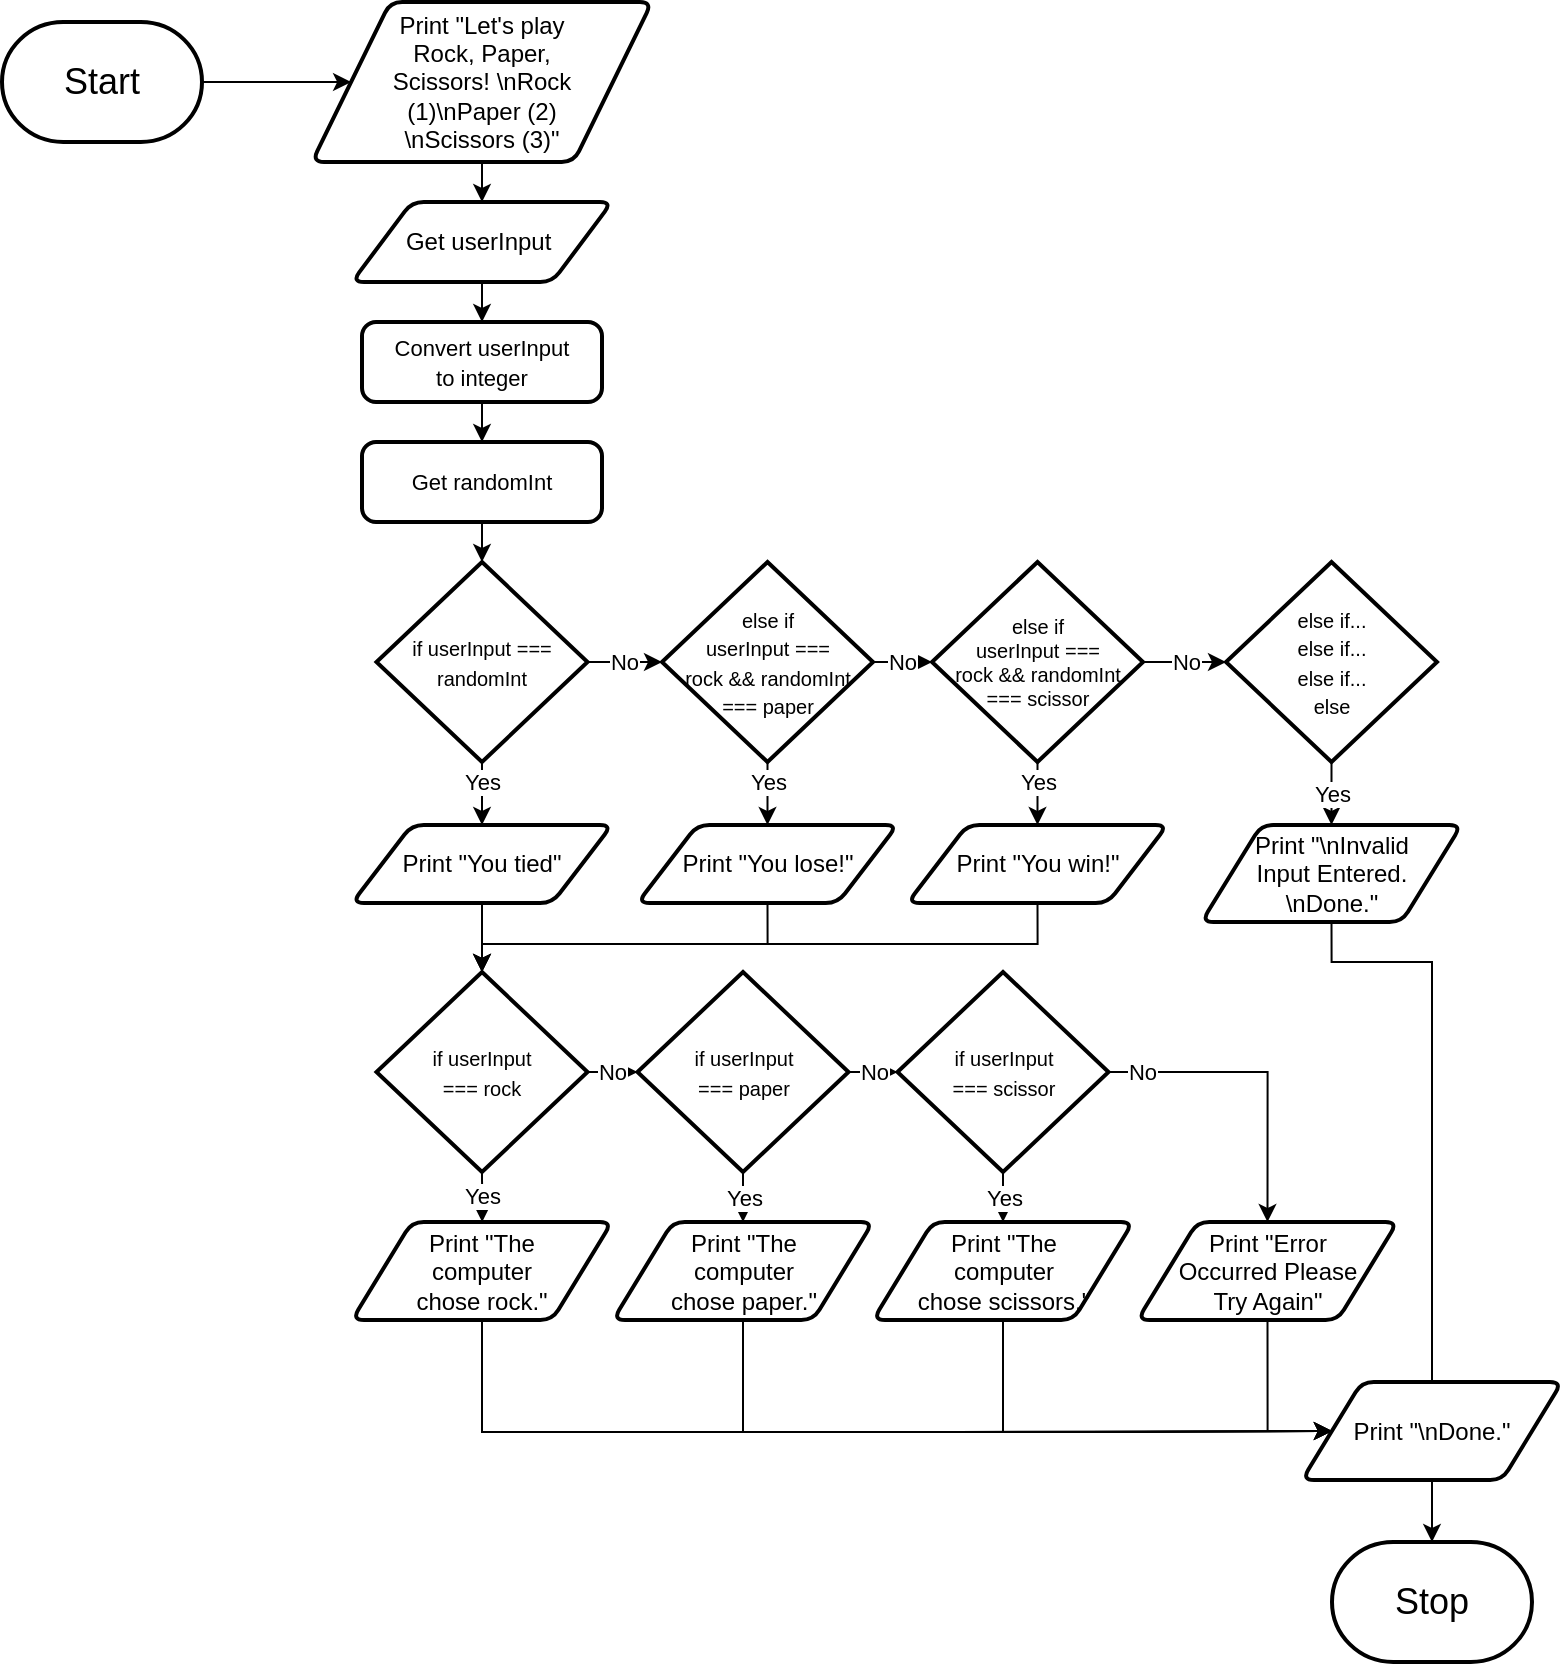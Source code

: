 <mxfile>
    <diagram id="b1xt6cmgWp9BjfgMNRci" name="Page-1">
        <mxGraphModel dx="1222" dy="1022" grid="1" gridSize="10" guides="1" tooltips="1" connect="1" arrows="1" fold="1" page="1" pageScale="1" pageWidth="827" pageHeight="1169" math="0" shadow="0">
            <root>
                <mxCell id="0"/>
                <mxCell id="1" parent="0"/>
                <mxCell id="3" style="edgeStyle=orthogonalEdgeStyle;rounded=0;orthogonalLoop=1;jettySize=auto;html=1;exitX=1;exitY=0.5;exitDx=0;exitDy=0;exitPerimeter=0;" edge="1" parent="1" source="4" target="18">
                    <mxGeometry relative="1" as="geometry">
                        <mxPoint x="160" y="210" as="targetPoint"/>
                    </mxGeometry>
                </mxCell>
                <mxCell id="4" value="&lt;font style=&quot;font-size: 18px&quot;&gt;Start&lt;/font&gt;" style="strokeWidth=2;html=1;shape=mxgraph.flowchart.terminator;whiteSpace=wrap;" vertex="1" parent="1">
                    <mxGeometry x="110" y="90" width="100" height="60" as="geometry"/>
                </mxCell>
                <mxCell id="5" style="edgeStyle=orthogonalEdgeStyle;rounded=0;orthogonalLoop=1;jettySize=auto;html=1;exitX=0.5;exitY=1;exitDx=0;exitDy=0;entryX=0.5;entryY=0;entryDx=0;entryDy=0;" edge="1" parent="1" source="7">
                    <mxGeometry relative="1" as="geometry">
                        <mxPoint x="350" y="300" as="targetPoint"/>
                    </mxGeometry>
                </mxCell>
                <mxCell id="6" style="edgeStyle=orthogonalEdgeStyle;rounded=0;orthogonalLoop=1;jettySize=auto;html=1;exitX=0.5;exitY=1;exitDx=0;exitDy=0;entryX=0.5;entryY=0;entryDx=0;entryDy=0;" edge="1" parent="1" source="7" target="19">
                    <mxGeometry relative="1" as="geometry"/>
                </mxCell>
                <mxCell id="7" value="Get userInput&amp;nbsp;" style="shape=parallelogram;html=1;strokeWidth=2;perimeter=parallelogramPerimeter;whiteSpace=wrap;rounded=1;arcSize=12;size=0.23;" vertex="1" parent="1">
                    <mxGeometry x="285" y="180" width="130" height="40" as="geometry"/>
                </mxCell>
                <mxCell id="8" style="edgeStyle=orthogonalEdgeStyle;rounded=0;orthogonalLoop=1;jettySize=auto;html=1;exitX=0.5;exitY=1;exitDx=0;exitDy=0;" edge="1" parent="1">
                    <mxGeometry relative="1" as="geometry">
                        <mxPoint x="665" y="350" as="sourcePoint"/>
                        <mxPoint x="665" y="350" as="targetPoint"/>
                    </mxGeometry>
                </mxCell>
                <mxCell id="9" value="Yes" style="edgeStyle=orthogonalEdgeStyle;rounded=0;orthogonalLoop=1;jettySize=auto;html=1;exitX=0.5;exitY=1;exitDx=0;exitDy=0;exitPerimeter=0;entryX=0.5;entryY=0;entryDx=0;entryDy=0;" edge="1" parent="1" source="11" target="27">
                    <mxGeometry x="-0.365" relative="1" as="geometry">
                        <mxPoint as="offset"/>
                    </mxGeometry>
                </mxCell>
                <mxCell id="10" value="No" style="edgeStyle=orthogonalEdgeStyle;rounded=0;orthogonalLoop=1;jettySize=auto;html=1;exitX=1;exitY=0.5;exitDx=0;exitDy=0;exitPerimeter=0;entryX=0;entryY=0.5;entryDx=0;entryDy=0;entryPerimeter=0;" edge="1" parent="1" source="11" target="14">
                    <mxGeometry x="-0.017" relative="1" as="geometry">
                        <mxPoint as="offset"/>
                    </mxGeometry>
                </mxCell>
                <mxCell id="11" value="&lt;span style=&quot;font-size: 10px;&quot;&gt;else if &lt;br&gt;userInput === &lt;br&gt;rock &amp;amp;&amp;amp; randomInt &lt;br&gt;=== paper&lt;br&gt;&lt;/span&gt;" style="strokeWidth=2;html=1;shape=mxgraph.flowchart.decision;whiteSpace=wrap;align=center;" vertex="1" parent="1">
                    <mxGeometry x="440" y="360" width="105.5" height="100" as="geometry"/>
                </mxCell>
                <mxCell id="12" value="&lt;font style=&quot;font-size: 18px&quot;&gt;Stop&lt;/font&gt;" style="strokeWidth=2;html=1;shape=mxgraph.flowchart.terminator;whiteSpace=wrap;" vertex="1" parent="1">
                    <mxGeometry x="775" y="850" width="100" height="60" as="geometry"/>
                </mxCell>
                <mxCell id="13" value="No" style="edgeStyle=orthogonalEdgeStyle;rounded=0;orthogonalLoop=1;jettySize=auto;html=1;exitX=1;exitY=0.5;exitDx=0;exitDy=0;exitPerimeter=0;entryX=0;entryY=0.5;entryDx=0;entryDy=0;entryPerimeter=0;" edge="1" parent="1" source="14" target="16">
                    <mxGeometry relative="1" as="geometry"/>
                </mxCell>
                <mxCell id="14" value="&lt;font style=&quot;font-size: 10px;&quot;&gt;&lt;div&gt;else if&lt;/div&gt;&lt;div&gt;userInput ===&lt;/div&gt;&lt;div&gt;rock &amp;amp;&amp;amp; randomInt&lt;/div&gt;&lt;div&gt;=== scissor&lt;/div&gt;&lt;/font&gt;" style="strokeWidth=2;html=1;shape=mxgraph.flowchart.decision;whiteSpace=wrap;" vertex="1" parent="1">
                    <mxGeometry x="575" y="360" width="105.5" height="100" as="geometry"/>
                </mxCell>
                <mxCell id="15" value="Yes" style="edgeStyle=orthogonalEdgeStyle;rounded=0;orthogonalLoop=1;jettySize=auto;html=1;exitX=0.5;exitY=1;exitDx=0;exitDy=0;exitPerimeter=0;entryX=0.5;entryY=0;entryDx=0;entryDy=0;" edge="1" parent="1" source="16" target="32">
                    <mxGeometry relative="1" as="geometry">
                        <mxPoint x="774.75" y="491.5" as="targetPoint"/>
                    </mxGeometry>
                </mxCell>
                <mxCell id="16" value="&lt;span style=&quot;font-size: 10px;&quot;&gt;else if...&lt;br&gt;else if... &lt;br&gt;else if...&lt;br&gt;else&lt;br&gt;&lt;/span&gt;" style="strokeWidth=2;html=1;shape=mxgraph.flowchart.decision;whiteSpace=wrap;" vertex="1" parent="1">
                    <mxGeometry x="722" y="360" width="105.5" height="100" as="geometry"/>
                </mxCell>
                <mxCell id="17" style="edgeStyle=orthogonalEdgeStyle;rounded=0;orthogonalLoop=1;jettySize=auto;html=1;exitX=0.5;exitY=1;exitDx=0;exitDy=0;entryX=0.5;entryY=0;entryDx=0;entryDy=0;" edge="1" parent="1" source="18" target="7">
                    <mxGeometry relative="1" as="geometry"/>
                </mxCell>
                <mxCell id="18" value="Print &quot;&lt;span style=&quot;background-color: initial; font-size: 12px;&quot;&gt;Let's play &lt;br&gt;Rock, Paper, &lt;br&gt;Scissors! \n&lt;/span&gt;&lt;span style=&quot;background-color: initial;&quot;&gt;Rock &lt;br&gt;(1)\nPaper (2)&lt;br&gt;\nScissors (3)&quot;&lt;/span&gt;&lt;span style=&quot;background-color: initial; font-size: 12px;&quot;&gt;&lt;br&gt;&lt;/span&gt;" style="shape=parallelogram;html=1;strokeWidth=2;perimeter=parallelogramPerimeter;whiteSpace=wrap;rounded=1;arcSize=12;size=0.23;" vertex="1" parent="1">
                    <mxGeometry x="265" y="80" width="170" height="80" as="geometry"/>
                </mxCell>
                <mxCell id="19" value="&lt;span style=&quot;font-size: 11px&quot;&gt;Co&lt;/span&gt;&lt;font style=&quot;font-size: 11px&quot;&gt;nvert&amp;nbsp;&lt;span id=&quot;docs-internal-guid-adf32fb2-7fff-c617-634c-70962569ef87&quot;&gt;&lt;span style=&quot;background-color: transparent ; vertical-align: baseline&quot;&gt;userInput&lt;br&gt;to integer&lt;/span&gt;&lt;/span&gt;&lt;/font&gt;" style="rounded=1;whiteSpace=wrap;html=1;absoluteArcSize=1;arcSize=14;strokeWidth=2;" vertex="1" parent="1">
                    <mxGeometry x="290" y="240" width="120" height="40" as="geometry"/>
                </mxCell>
                <mxCell id="20" style="edgeStyle=orthogonalEdgeStyle;rounded=0;orthogonalLoop=1;jettySize=auto;html=1;exitX=0.5;exitY=1;exitDx=0;exitDy=0;entryX=0.5;entryY=0;entryDx=0;entryDy=0;entryPerimeter=0;" edge="1" parent="1" target="23">
                    <mxGeometry relative="1" as="geometry">
                        <mxPoint x="350" y="340" as="sourcePoint"/>
                    </mxGeometry>
                </mxCell>
                <mxCell id="21" value="Yes" style="edgeStyle=orthogonalEdgeStyle;rounded=0;orthogonalLoop=1;jettySize=auto;html=1;exitX=0.5;exitY=1;exitDx=0;exitDy=0;exitPerimeter=0;entryX=0.5;entryY=0;entryDx=0;entryDy=0;" edge="1" parent="1" source="23" target="25">
                    <mxGeometry x="-0.365" relative="1" as="geometry">
                        <mxPoint x="349.556" y="490" as="targetPoint"/>
                        <mxPoint as="offset"/>
                    </mxGeometry>
                </mxCell>
                <mxCell id="22" value="No" style="edgeStyle=orthogonalEdgeStyle;rounded=0;orthogonalLoop=1;jettySize=auto;html=1;exitX=1;exitY=0.5;exitDx=0;exitDy=0;exitPerimeter=0;entryX=0;entryY=0.5;entryDx=0;entryDy=0;entryPerimeter=0;" edge="1" parent="1" source="23" target="11">
                    <mxGeometry relative="1" as="geometry">
                        <mxPoint x="460" y="410" as="targetPoint"/>
                    </mxGeometry>
                </mxCell>
                <mxCell id="23" value="&lt;span style=&quot;font-size: 10px;&quot;&gt;if userInput === randomInt&lt;/span&gt;" style="strokeWidth=2;html=1;shape=mxgraph.flowchart.decision;whiteSpace=wrap;" vertex="1" parent="1">
                    <mxGeometry x="297.25" y="360" width="105.5" height="100" as="geometry"/>
                </mxCell>
                <mxCell id="24" style="edgeStyle=orthogonalEdgeStyle;rounded=0;orthogonalLoop=1;jettySize=auto;html=1;exitX=0.5;exitY=1;exitDx=0;exitDy=0;entryX=0.5;entryY=0;entryDx=0;entryDy=0;entryPerimeter=0;" edge="1" parent="1" source="25" target="35">
                    <mxGeometry relative="1" as="geometry">
                        <mxPoint x="350.333" y="600" as="targetPoint"/>
                    </mxGeometry>
                </mxCell>
                <mxCell id="25" value="Print &quot;You tied&quot;" style="shape=parallelogram;html=1;strokeWidth=2;perimeter=parallelogramPerimeter;whiteSpace=wrap;rounded=1;arcSize=12;size=0.23;" vertex="1" parent="1">
                    <mxGeometry x="285" y="491.5" width="130" height="39" as="geometry"/>
                </mxCell>
                <mxCell id="26" style="edgeStyle=orthogonalEdgeStyle;rounded=0;orthogonalLoop=1;jettySize=auto;html=1;exitX=0.5;exitY=1;exitDx=0;exitDy=0;" edge="1" parent="1" source="27" target="35">
                    <mxGeometry relative="1" as="geometry">
                        <Array as="points">
                            <mxPoint x="493" y="551"/>
                            <mxPoint x="350" y="551"/>
                        </Array>
                    </mxGeometry>
                </mxCell>
                <mxCell id="27" value="Print &quot;You lose!&quot;" style="shape=parallelogram;html=1;strokeWidth=2;perimeter=parallelogramPerimeter;whiteSpace=wrap;rounded=1;arcSize=12;size=0.23;" vertex="1" parent="1">
                    <mxGeometry x="427.75" y="491.5" width="130" height="39" as="geometry"/>
                </mxCell>
                <mxCell id="28" value="Yes" style="edgeStyle=orthogonalEdgeStyle;rounded=0;orthogonalLoop=1;jettySize=auto;html=1;exitX=0.5;exitY=1;exitDx=0;exitDy=0;exitPerimeter=0;entryX=0.5;entryY=0;entryDx=0;entryDy=0;" edge="1" parent="1" source="14" target="30">
                    <mxGeometry x="-0.365" relative="1" as="geometry">
                        <mxPoint x="502.75" y="470.0" as="sourcePoint"/>
                        <mxPoint x="502.75" y="501.5" as="targetPoint"/>
                        <mxPoint as="offset"/>
                    </mxGeometry>
                </mxCell>
                <mxCell id="29" style="edgeStyle=orthogonalEdgeStyle;rounded=0;orthogonalLoop=1;jettySize=auto;html=1;exitX=0.5;exitY=1;exitDx=0;exitDy=0;entryX=0.5;entryY=0;entryDx=0;entryDy=0;entryPerimeter=0;" edge="1" parent="1" source="30" target="35">
                    <mxGeometry relative="1" as="geometry">
                        <Array as="points">
                            <mxPoint x="628" y="551"/>
                            <mxPoint x="350" y="551"/>
                        </Array>
                    </mxGeometry>
                </mxCell>
                <mxCell id="30" value="Print &quot;You win!&quot;" style="shape=parallelogram;html=1;strokeWidth=2;perimeter=parallelogramPerimeter;whiteSpace=wrap;rounded=1;arcSize=12;size=0.23;" vertex="1" parent="1">
                    <mxGeometry x="562.75" y="491.5" width="130" height="39" as="geometry"/>
                </mxCell>
                <mxCell id="31" style="edgeStyle=orthogonalEdgeStyle;rounded=0;orthogonalLoop=1;jettySize=auto;html=1;exitX=0.5;exitY=1;exitDx=0;exitDy=0;" edge="1" parent="1" source="32" target="12">
                    <mxGeometry relative="1" as="geometry">
                        <Array as="points">
                            <mxPoint x="775" y="560"/>
                            <mxPoint x="825" y="560"/>
                        </Array>
                    </mxGeometry>
                </mxCell>
                <mxCell id="32" value="Print &quot;\nInvalid &lt;br&gt;Input Entered.&lt;br&gt;\nDone.&quot;" style="shape=parallelogram;html=1;strokeWidth=2;perimeter=parallelogramPerimeter;whiteSpace=wrap;rounded=1;arcSize=12;size=0.23;" vertex="1" parent="1">
                    <mxGeometry x="709.75" y="491.5" width="130" height="48.5" as="geometry"/>
                </mxCell>
                <mxCell id="33" value="Yes" style="edgeStyle=orthogonalEdgeStyle;rounded=0;orthogonalLoop=1;jettySize=auto;html=1;exitX=0.5;exitY=1;exitDx=0;exitDy=0;exitPerimeter=0;" edge="1" parent="1" source="35">
                    <mxGeometry relative="1" as="geometry">
                        <mxPoint x="350.091" y="690" as="targetPoint"/>
                    </mxGeometry>
                </mxCell>
                <mxCell id="34" value="No" style="edgeStyle=orthogonalEdgeStyle;rounded=0;orthogonalLoop=1;jettySize=auto;html=1;exitX=1;exitY=0.5;exitDx=0;exitDy=0;exitPerimeter=0;" edge="1" parent="1" source="35" target="38">
                    <mxGeometry relative="1" as="geometry"/>
                </mxCell>
                <mxCell id="35" value="&lt;span style=&quot;font-size: 10px;&quot;&gt;if userInput &lt;br&gt;=== rock&lt;/span&gt;" style="strokeWidth=2;html=1;shape=mxgraph.flowchart.decision;whiteSpace=wrap;" vertex="1" parent="1">
                    <mxGeometry x="297.25" y="565" width="105.5" height="100" as="geometry"/>
                </mxCell>
                <mxCell id="36" value="Yes" style="edgeStyle=orthogonalEdgeStyle;rounded=0;orthogonalLoop=1;jettySize=auto;html=1;exitX=0.5;exitY=1;exitDx=0;exitDy=0;exitPerimeter=0;entryX=0.5;entryY=0;entryDx=0;entryDy=0;" edge="1" parent="1" source="38" target="45">
                    <mxGeometry relative="1" as="geometry"/>
                </mxCell>
                <mxCell id="37" value="No" style="edgeStyle=orthogonalEdgeStyle;rounded=0;orthogonalLoop=1;jettySize=auto;html=1;exitX=1;exitY=0.5;exitDx=0;exitDy=0;exitPerimeter=0;entryX=0;entryY=0.5;entryDx=0;entryDy=0;entryPerimeter=0;" edge="1" parent="1" source="38" target="41">
                    <mxGeometry relative="1" as="geometry"/>
                </mxCell>
                <mxCell id="38" value="&lt;span style=&quot;font-size: 10px;&quot;&gt;if userInput &lt;br&gt;=== paper&lt;/span&gt;" style="strokeWidth=2;html=1;shape=mxgraph.flowchart.decision;whiteSpace=wrap;" vertex="1" parent="1">
                    <mxGeometry x="427.75" y="565" width="105.5" height="100" as="geometry"/>
                </mxCell>
                <mxCell id="39" value="Yes" style="edgeStyle=orthogonalEdgeStyle;rounded=0;orthogonalLoop=1;jettySize=auto;html=1;exitX=0.5;exitY=1;exitDx=0;exitDy=0;exitPerimeter=0;entryX=0.5;entryY=0;entryDx=0;entryDy=0;" edge="1" parent="1" source="41" target="47">
                    <mxGeometry relative="1" as="geometry"/>
                </mxCell>
                <mxCell id="40" value="No" style="edgeStyle=orthogonalEdgeStyle;rounded=0;orthogonalLoop=1;jettySize=auto;html=1;exitX=1;exitY=0.5;exitDx=0;exitDy=0;exitPerimeter=0;entryX=0.5;entryY=0;entryDx=0;entryDy=0;" edge="1" parent="1" source="41" target="49">
                    <mxGeometry x="-0.783" relative="1" as="geometry">
                        <mxPoint x="690" y="615.0" as="targetPoint"/>
                        <mxPoint as="offset"/>
                    </mxGeometry>
                </mxCell>
                <mxCell id="41" value="&lt;span style=&quot;font-size: 10px;&quot;&gt;if userInput &lt;br&gt;=== scissor&lt;/span&gt;" style="strokeWidth=2;html=1;shape=mxgraph.flowchart.decision;whiteSpace=wrap;" vertex="1" parent="1">
                    <mxGeometry x="557.75" y="565" width="105.5" height="100" as="geometry"/>
                </mxCell>
                <mxCell id="42" style="edgeStyle=orthogonalEdgeStyle;rounded=0;orthogonalLoop=1;jettySize=auto;html=1;exitX=0.5;exitY=1;exitDx=0;exitDy=0;entryX=0;entryY=0.5;entryDx=0;entryDy=0;" edge="1" parent="1" source="43" target="50">
                    <mxGeometry relative="1" as="geometry">
                        <Array as="points">
                            <mxPoint x="350" y="795"/>
                            <mxPoint x="588" y="795"/>
                        </Array>
                    </mxGeometry>
                </mxCell>
                <mxCell id="43" value="Print &quot;The &lt;br&gt;computer &lt;br&gt;chose rock.&quot;" style="shape=parallelogram;html=1;strokeWidth=2;perimeter=parallelogramPerimeter;whiteSpace=wrap;rounded=1;arcSize=12;size=0.23;" vertex="1" parent="1">
                    <mxGeometry x="285" y="690" width="130" height="49" as="geometry"/>
                </mxCell>
                <mxCell id="44" style="edgeStyle=orthogonalEdgeStyle;rounded=0;orthogonalLoop=1;jettySize=auto;html=1;exitX=0.5;exitY=1;exitDx=0;exitDy=0;entryX=0;entryY=0.5;entryDx=0;entryDy=0;" edge="1" parent="1" source="45" target="50">
                    <mxGeometry relative="1" as="geometry">
                        <mxPoint x="660" y="840" as="targetPoint"/>
                        <Array as="points">
                            <mxPoint x="481" y="795"/>
                            <mxPoint x="653" y="795"/>
                        </Array>
                    </mxGeometry>
                </mxCell>
                <mxCell id="45" value="Print &quot;The &lt;br&gt;computer &lt;br&gt;chose paper.&quot;" style="shape=parallelogram;html=1;strokeWidth=2;perimeter=parallelogramPerimeter;whiteSpace=wrap;rounded=1;arcSize=12;size=0.23;" vertex="1" parent="1">
                    <mxGeometry x="415.5" y="690" width="130" height="49" as="geometry"/>
                </mxCell>
                <mxCell id="46" style="edgeStyle=orthogonalEdgeStyle;rounded=0;orthogonalLoop=1;jettySize=auto;html=1;entryX=0;entryY=0.5;entryDx=0;entryDy=0;" edge="1" parent="1" source="47" target="50">
                    <mxGeometry relative="1" as="geometry">
                        <Array as="points">
                            <mxPoint x="611" y="795"/>
                            <mxPoint x="680" y="795"/>
                        </Array>
                    </mxGeometry>
                </mxCell>
                <mxCell id="47" value="Print &quot;The &lt;br&gt;computer &lt;br&gt;chose scissors.&quot;" style="shape=parallelogram;html=1;strokeWidth=2;perimeter=parallelogramPerimeter;whiteSpace=wrap;rounded=1;arcSize=12;size=0.23;" vertex="1" parent="1">
                    <mxGeometry x="545.5" y="690" width="130" height="49" as="geometry"/>
                </mxCell>
                <mxCell id="48" style="edgeStyle=orthogonalEdgeStyle;rounded=0;orthogonalLoop=1;jettySize=auto;html=1;exitX=0.5;exitY=1;exitDx=0;exitDy=0;entryX=0;entryY=0.5;entryDx=0;entryDy=0;" edge="1" parent="1" source="49" target="50">
                    <mxGeometry relative="1" as="geometry">
                        <Array as="points">
                            <mxPoint x="743" y="795"/>
                        </Array>
                    </mxGeometry>
                </mxCell>
                <mxCell id="49" value="Print &quot;&lt;span style=&quot;font-size: 12px;&quot;&gt;Error &lt;br&gt;Occurred Please &lt;br&gt;Try Again&lt;/span&gt;&quot;" style="shape=parallelogram;html=1;strokeWidth=2;perimeter=parallelogramPerimeter;whiteSpace=wrap;rounded=1;arcSize=12;size=0.23;" vertex="1" parent="1">
                    <mxGeometry x="677.75" y="690" width="130" height="49" as="geometry"/>
                </mxCell>
                <mxCell id="50" value="Print &quot;\nDone.&quot;" style="shape=parallelogram;html=1;strokeWidth=2;perimeter=parallelogramPerimeter;whiteSpace=wrap;rounded=1;arcSize=12;size=0.23;" vertex="1" parent="1">
                    <mxGeometry x="760" y="770" width="130" height="49" as="geometry"/>
                </mxCell>
                <mxCell id="51" value="&lt;span style=&quot;font-size: 11px;&quot;&gt;Get randomInt&lt;/span&gt;" style="rounded=1;whiteSpace=wrap;html=1;absoluteArcSize=1;arcSize=14;strokeWidth=2;" vertex="1" parent="1">
                    <mxGeometry x="290" y="300" width="120" height="40" as="geometry"/>
                </mxCell>
            </root>
        </mxGraphModel>
    </diagram>
</mxfile>
